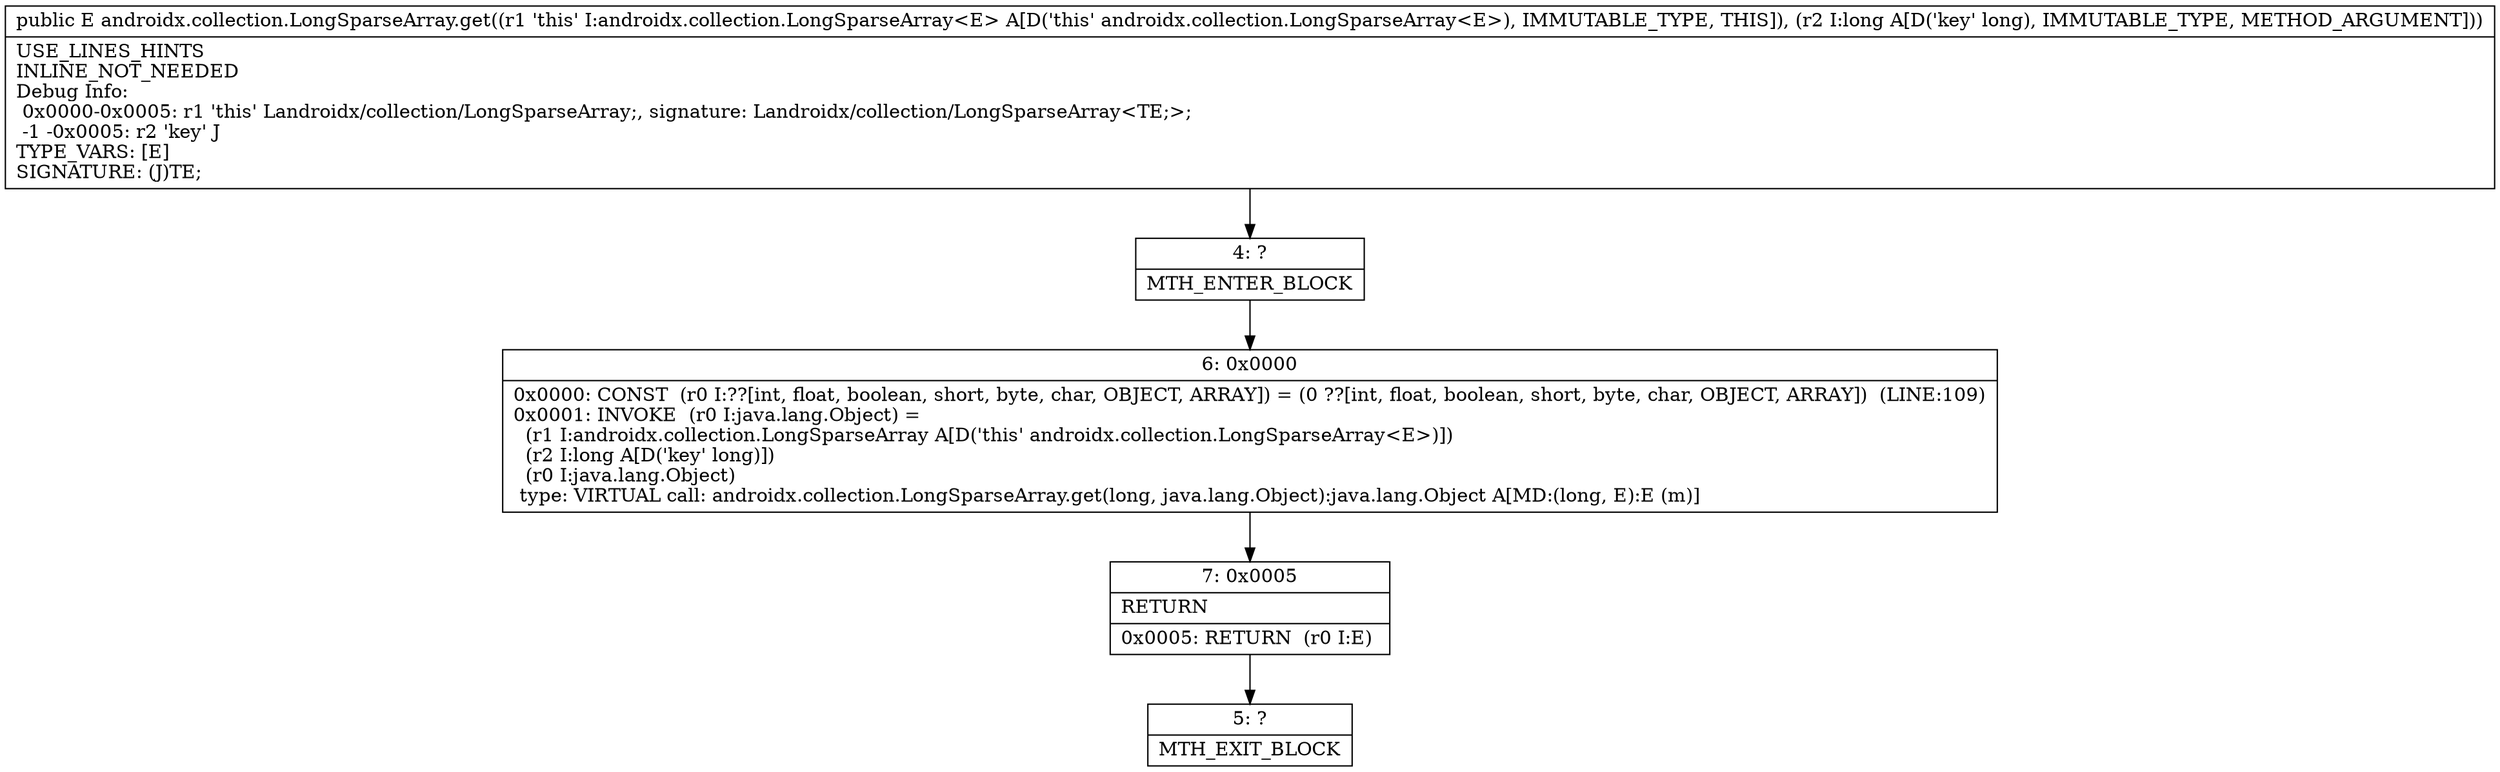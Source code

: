 digraph "CFG forandroidx.collection.LongSparseArray.get(J)Ljava\/lang\/Object;" {
Node_4 [shape=record,label="{4\:\ ?|MTH_ENTER_BLOCK\l}"];
Node_6 [shape=record,label="{6\:\ 0x0000|0x0000: CONST  (r0 I:??[int, float, boolean, short, byte, char, OBJECT, ARRAY]) = (0 ??[int, float, boolean, short, byte, char, OBJECT, ARRAY])  (LINE:109)\l0x0001: INVOKE  (r0 I:java.lang.Object) = \l  (r1 I:androidx.collection.LongSparseArray A[D('this' androidx.collection.LongSparseArray\<E\>)])\l  (r2 I:long A[D('key' long)])\l  (r0 I:java.lang.Object)\l type: VIRTUAL call: androidx.collection.LongSparseArray.get(long, java.lang.Object):java.lang.Object A[MD:(long, E):E (m)]\l}"];
Node_7 [shape=record,label="{7\:\ 0x0005|RETURN\l|0x0005: RETURN  (r0 I:E) \l}"];
Node_5 [shape=record,label="{5\:\ ?|MTH_EXIT_BLOCK\l}"];
MethodNode[shape=record,label="{public E androidx.collection.LongSparseArray.get((r1 'this' I:androidx.collection.LongSparseArray\<E\> A[D('this' androidx.collection.LongSparseArray\<E\>), IMMUTABLE_TYPE, THIS]), (r2 I:long A[D('key' long), IMMUTABLE_TYPE, METHOD_ARGUMENT]))  | USE_LINES_HINTS\lINLINE_NOT_NEEDED\lDebug Info:\l  0x0000\-0x0005: r1 'this' Landroidx\/collection\/LongSparseArray;, signature: Landroidx\/collection\/LongSparseArray\<TE;\>;\l  \-1 \-0x0005: r2 'key' J\lTYPE_VARS: [E]\lSIGNATURE: (J)TE;\l}"];
MethodNode -> Node_4;Node_4 -> Node_6;
Node_6 -> Node_7;
Node_7 -> Node_5;
}


